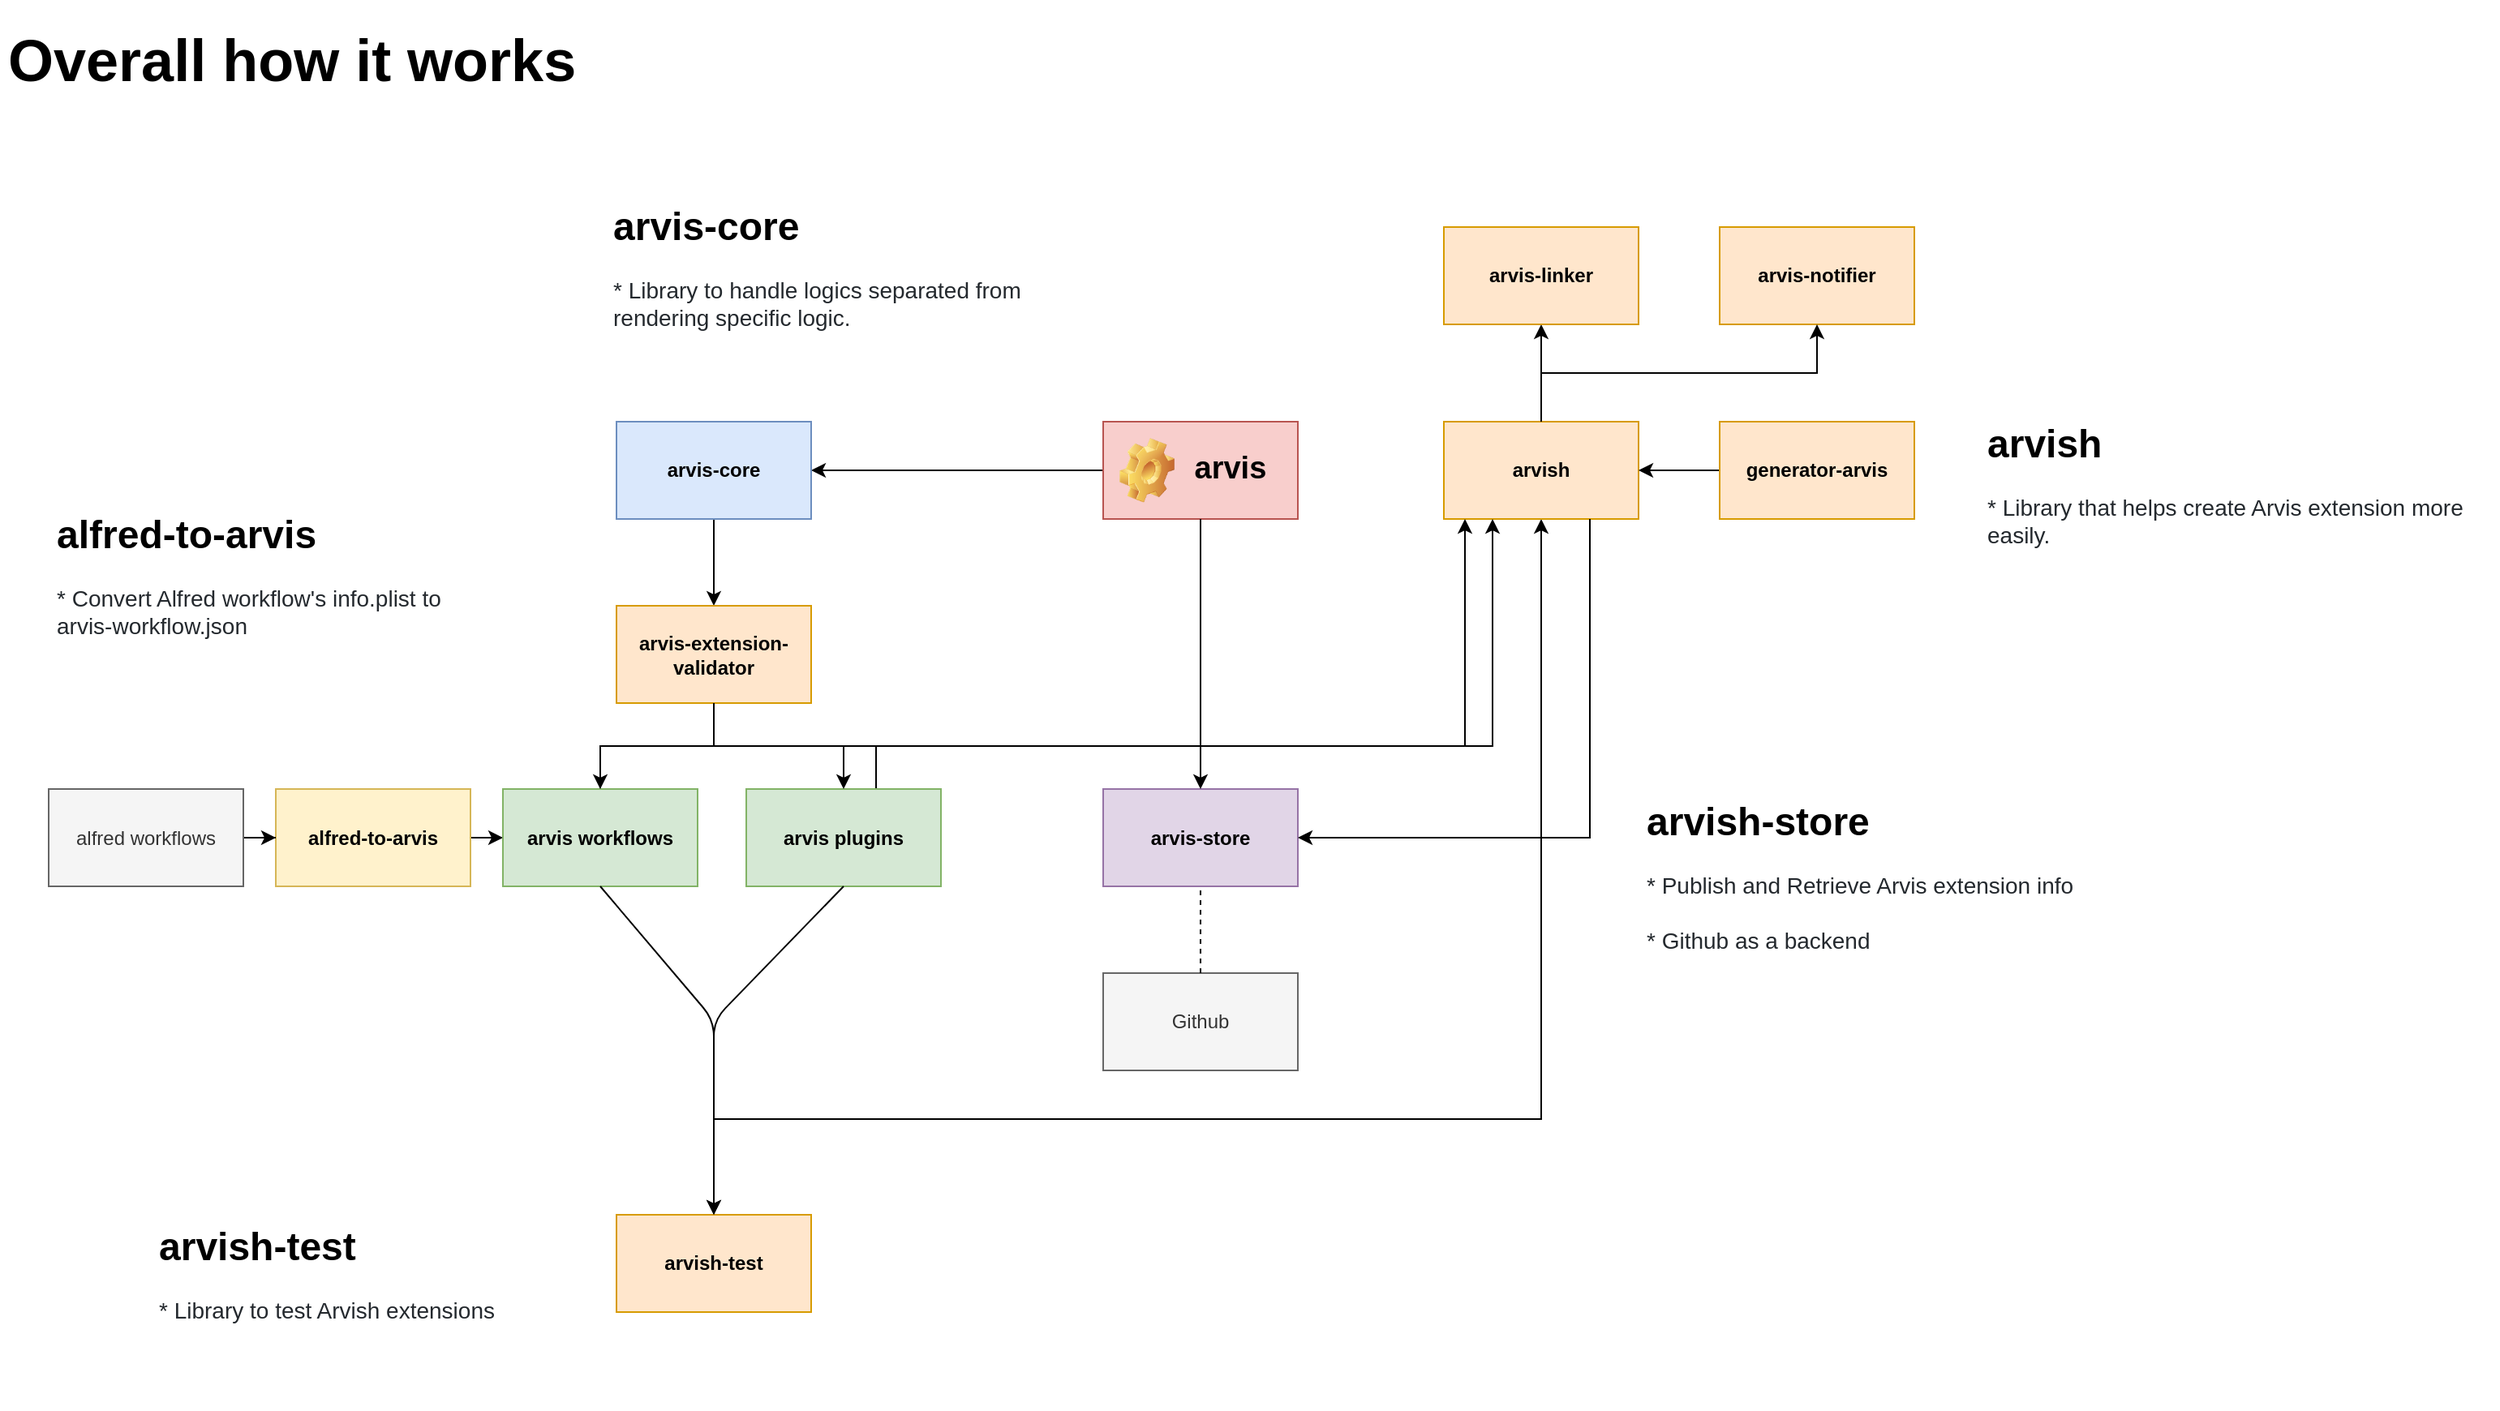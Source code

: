<mxfile version="11.1.4" type="device"><diagram id="9B8OJFxao0Woh5PfYXda" name="Page-1"><mxGraphModel dx="1804" dy="968" grid="1" gridSize="10" guides="1" tooltips="1" connect="1" arrows="1" fold="1" page="1" pageScale="1" pageWidth="827" pageHeight="1169" math="0" shadow="0"><root><mxCell id="0"/><mxCell id="1" parent="0"/><mxCell id="4LZJlsPE6VXjeujXuw6B-37" value="&lt;h1&gt;&lt;span style=&quot;font-size: 36px&quot;&gt;Overall how it works&lt;/span&gt;&lt;br&gt;&lt;/h1&gt;" style="text;html=1;strokeColor=none;fillColor=none;spacing=5;spacingTop=-20;whiteSpace=wrap;overflow=hidden;rounded=0;" parent="1" vertex="1"><mxGeometry x="40" y="140" width="540" height="80" as="geometry"/></mxCell><mxCell id="kFBnB3cKbkCWhob6Kx5_-19" value="" style="edgeStyle=orthogonalEdgeStyle;rounded=0;orthogonalLoop=1;jettySize=auto;html=1;fontStyle=1" parent="1" source="kFBnB3cKbkCWhob6Kx5_-1" target="kFBnB3cKbkCWhob6Kx5_-18" edge="1"><mxGeometry relative="1" as="geometry"/></mxCell><mxCell id="kFBnB3cKbkCWhob6Kx5_-1" value="&lt;p style=&quot;line-height: 130%&quot;&gt;&lt;font style=&quot;font-size: 19px&quot;&gt;&amp;nbsp; &amp;nbsp; &amp;nbsp; &amp;nbsp;arvis&lt;/font&gt;&lt;/p&gt;" style="rounded=0;whiteSpace=wrap;html=1;fillColor=#f8cecc;strokeColor=#b85450;fontStyle=1" parent="1" vertex="1"><mxGeometry x="720" y="390" width="120" height="60" as="geometry"/></mxCell><mxCell id="QCwSfLbeN8ddBS38MiGU-9" value="" style="edgeStyle=orthogonalEdgeStyle;rounded=0;orthogonalLoop=1;jettySize=auto;html=1;startArrow=none;startFill=0;endArrow=classic;endFill=1;fontStyle=1" edge="1" parent="1" source="kFBnB3cKbkCWhob6Kx5_-18" target="QCwSfLbeN8ddBS38MiGU-7"><mxGeometry relative="1" as="geometry"><mxPoint x="560" y="530" as="targetPoint"/></mxGeometry></mxCell><mxCell id="kFBnB3cKbkCWhob6Kx5_-18" value="arvis-core" style="rounded=0;whiteSpace=wrap;html=1;fillColor=#dae8fc;strokeColor=#6c8ebf;fontStyle=1" parent="1" vertex="1"><mxGeometry x="420" y="390" width="120" height="60" as="geometry"/></mxCell><mxCell id="kFBnB3cKbkCWhob6Kx5_-21" value="" style="edgeStyle=orthogonalEdgeStyle;rounded=0;orthogonalLoop=1;jettySize=auto;html=1;fontStyle=1" parent="1" source="kFBnB3cKbkCWhob6Kx5_-13" target="kFBnB3cKbkCWhob6Kx5_-20" edge="1"><mxGeometry relative="1" as="geometry"/></mxCell><mxCell id="kFBnB3cKbkCWhob6Kx5_-27" value="" style="edgeStyle=orthogonalEdgeStyle;rounded=0;orthogonalLoop=1;jettySize=auto;html=1;startArrow=classic;startFill=1;endArrow=none;endFill=0;fontStyle=1" parent="1" source="kFBnB3cKbkCWhob6Kx5_-13" target="kFBnB3cKbkCWhob6Kx5_-26" edge="1"><mxGeometry relative="1" as="geometry"><Array as="points"><mxPoint x="990" y="820"/><mxPoint x="480" y="820"/></Array></mxGeometry></mxCell><mxCell id="kFBnB3cKbkCWhob6Kx5_-13" value="arvish" style="rounded=0;whiteSpace=wrap;html=1;fillColor=#ffe6cc;strokeColor=#d79b00;fontStyle=1" parent="1" vertex="1"><mxGeometry x="930" y="390" width="120" height="60" as="geometry"/></mxCell><mxCell id="kFBnB3cKbkCWhob6Kx5_-20" value="arvis-linker" style="rounded=0;whiteSpace=wrap;html=1;fillColor=#ffe6cc;strokeColor=#d79b00;fontStyle=1" parent="1" vertex="1"><mxGeometry x="930" y="270" width="120" height="60" as="geometry"/></mxCell><mxCell id="kFBnB3cKbkCWhob6Kx5_-23" value="" style="edgeStyle=orthogonalEdgeStyle;rounded=0;orthogonalLoop=1;jettySize=auto;html=1;entryX=1;entryY=0.5;entryDx=0;entryDy=0;fontStyle=1" parent="1" source="kFBnB3cKbkCWhob6Kx5_-7" target="kFBnB3cKbkCWhob6Kx5_-13" edge="1"><mxGeometry relative="1" as="geometry"><mxPoint x="950" y="520" as="targetPoint"/></mxGeometry></mxCell><mxCell id="kFBnB3cKbkCWhob6Kx5_-7" value="generator-arvis" style="rounded=0;whiteSpace=wrap;html=1;fillColor=#ffe6cc;strokeColor=#d79b00;fontStyle=1" parent="1" vertex="1"><mxGeometry x="1100" y="390" width="120" height="60" as="geometry"/></mxCell><mxCell id="kFBnB3cKbkCWhob6Kx5_-24" value="arvis-notifier" style="rounded=0;whiteSpace=wrap;html=1;fillColor=#ffe6cc;strokeColor=#d79b00;fontStyle=1" parent="1" vertex="1"><mxGeometry x="1100" y="270" width="120" height="60" as="geometry"/></mxCell><mxCell id="kFBnB3cKbkCWhob6Kx5_-25" value="" style="edgeStyle=orthogonalEdgeStyle;rounded=0;orthogonalLoop=1;jettySize=auto;html=1;exitX=0.5;exitY=0;exitDx=0;exitDy=0;entryX=0.5;entryY=1;entryDx=0;entryDy=0;fontStyle=1" parent="1" source="kFBnB3cKbkCWhob6Kx5_-13" target="kFBnB3cKbkCWhob6Kx5_-24" edge="1"><mxGeometry relative="1" as="geometry"><mxPoint x="1000" y="400" as="sourcePoint"/><mxPoint x="1000" y="340" as="targetPoint"/></mxGeometry></mxCell><mxCell id="kFBnB3cKbkCWhob6Kx5_-26" value="arvish-test" style="rounded=0;whiteSpace=wrap;html=1;fillColor=#ffe6cc;strokeColor=#d79b00;fontStyle=1" parent="1" vertex="1"><mxGeometry x="420" y="879" width="120" height="60" as="geometry"/></mxCell><mxCell id="QCwSfLbeN8ddBS38MiGU-15" value="" style="edgeStyle=orthogonalEdgeStyle;rounded=0;orthogonalLoop=1;jettySize=auto;html=1;startArrow=none;startFill=0;endArrow=classic;endFill=1;fontStyle=1" edge="1" parent="1" source="kFBnB3cKbkCWhob6Kx5_-30" target="kFBnB3cKbkCWhob6Kx5_-35"><mxGeometry relative="1" as="geometry"/></mxCell><mxCell id="kFBnB3cKbkCWhob6Kx5_-30" value="alfred-to-arvis" style="rounded=0;whiteSpace=wrap;html=1;fillColor=#fff2cc;strokeColor=#d6b656;fontStyle=1" parent="1" vertex="1"><mxGeometry x="210" y="616.5" width="120" height="60" as="geometry"/></mxCell><mxCell id="kFBnB3cKbkCWhob6Kx5_-38" value="" style="edgeStyle=orthogonalEdgeStyle;rounded=0;orthogonalLoop=1;jettySize=auto;html=1;fontStyle=1" parent="1" source="kFBnB3cKbkCWhob6Kx5_-35" edge="1" target="kFBnB3cKbkCWhob6Kx5_-13"><mxGeometry relative="1" as="geometry"><mxPoint x="960" y="452.5" as="targetPoint"/><Array as="points"><mxPoint x="410" y="590"/><mxPoint x="960" y="590"/></Array></mxGeometry></mxCell><mxCell id="kFBnB3cKbkCWhob6Kx5_-35" value="arvis workflows" style="rounded=0;whiteSpace=wrap;html=1;fillColor=#d5e8d4;strokeColor=#82b366;fontStyle=1" parent="1" vertex="1"><mxGeometry x="350" y="616.5" width="120" height="60" as="geometry"/></mxCell><mxCell id="QCwSfLbeN8ddBS38MiGU-6" value="" style="edgeStyle=orthogonalEdgeStyle;rounded=0;orthogonalLoop=1;jettySize=auto;html=1;startArrow=none;startFill=0;endArrow=classic;endFill=1;fontStyle=1" edge="1" parent="1" source="kFBnB3cKbkCWhob6Kx5_-33" target="kFBnB3cKbkCWhob6Kx5_-30"><mxGeometry relative="1" as="geometry"/></mxCell><mxCell id="kFBnB3cKbkCWhob6Kx5_-33" value="alfred workflows" style="rounded=0;whiteSpace=wrap;html=1;fillColor=#f5f5f5;strokeColor=#666666;fontColor=#333333;fontStyle=0" parent="1" vertex="1"><mxGeometry x="70" y="616.5" width="120" height="60" as="geometry"/></mxCell><mxCell id="kFBnB3cKbkCWhob6Kx5_-43" value="" style="edgeStyle=orthogonalEdgeStyle;rounded=0;orthogonalLoop=1;jettySize=auto;html=1;fontStyle=1" parent="1" source="kFBnB3cKbkCWhob6Kx5_-41" target="kFBnB3cKbkCWhob6Kx5_-13" edge="1"><mxGeometry relative="1" as="geometry"><mxPoint x="700" y="520" as="targetPoint"/><Array as="points"><mxPoint x="580" y="590"/><mxPoint x="943" y="590"/></Array></mxGeometry></mxCell><mxCell id="kFBnB3cKbkCWhob6Kx5_-41" value="arvis plugins" style="rounded=0;whiteSpace=wrap;html=1;fillColor=#d5e8d4;strokeColor=#82b366;fontStyle=1" parent="1" vertex="1"><mxGeometry x="500" y="616.5" width="120" height="60" as="geometry"/></mxCell><mxCell id="kFBnB3cKbkCWhob6Kx5_-48" value="arvis-store" style="rounded=0;whiteSpace=wrap;html=1;fillColor=#e1d5e7;strokeColor=#9673a6;fontStyle=1" parent="1" vertex="1"><mxGeometry x="720" y="616.5" width="120" height="60" as="geometry"/></mxCell><mxCell id="kFBnB3cKbkCWhob6Kx5_-52" value="Github" style="rounded=0;whiteSpace=wrap;html=1;fillColor=#f5f5f5;strokeColor=#666666;fontColor=#333333;fontStyle=0" parent="1" vertex="1"><mxGeometry x="720" y="730" width="120" height="60" as="geometry"/></mxCell><mxCell id="kFBnB3cKbkCWhob6Kx5_-53" value="" style="endArrow=none;dashed=1;html=1;entryX=0.5;entryY=1;entryDx=0;entryDy=0;exitX=0.5;exitY=0;exitDx=0;exitDy=0;fontStyle=1" parent="1" source="kFBnB3cKbkCWhob6Kx5_-52" target="kFBnB3cKbkCWhob6Kx5_-48" edge="1"><mxGeometry width="50" height="50" relative="1" as="geometry"><mxPoint x="630" y="656.5" as="sourcePoint"/><mxPoint x="730" y="656.5" as="targetPoint"/></mxGeometry></mxCell><mxCell id="kFBnB3cKbkCWhob6Kx5_-68" value="" style="edgeStyle=orthogonalEdgeStyle;rounded=0;orthogonalLoop=1;jettySize=auto;html=1;exitX=0.5;exitY=1;exitDx=0;exitDy=0;fontStyle=1" parent="1" source="kFBnB3cKbkCWhob6Kx5_-1" target="kFBnB3cKbkCWhob6Kx5_-48" edge="1"><mxGeometry relative="1" as="geometry"><mxPoint x="730" y="430" as="sourcePoint"/><mxPoint x="630" y="430" as="targetPoint"/></mxGeometry></mxCell><mxCell id="QCwSfLbeN8ddBS38MiGU-1" value="" style="endArrow=classic;html=1;exitX=0.5;exitY=1;exitDx=0;exitDy=0;entryX=0.5;entryY=0;entryDx=0;entryDy=0;fontStyle=1" edge="1" parent="1" source="kFBnB3cKbkCWhob6Kx5_-35" target="kFBnB3cKbkCWhob6Kx5_-26"><mxGeometry width="50" height="50" relative="1" as="geometry"><mxPoint x="350" y="1009" as="sourcePoint"/><mxPoint x="400" y="959" as="targetPoint"/><Array as="points"><mxPoint x="480" y="759"/></Array></mxGeometry></mxCell><mxCell id="QCwSfLbeN8ddBS38MiGU-2" value="" style="endArrow=classic;html=1;exitX=0.5;exitY=1;exitDx=0;exitDy=0;entryX=0.5;entryY=0;entryDx=0;entryDy=0;fontStyle=1" edge="1" parent="1" source="kFBnB3cKbkCWhob6Kx5_-41" target="kFBnB3cKbkCWhob6Kx5_-26"><mxGeometry width="50" height="50" relative="1" as="geometry"><mxPoint x="420" y="686.5" as="sourcePoint"/><mxPoint x="490" y="889" as="targetPoint"/><Array as="points"><mxPoint x="480" y="759"/></Array></mxGeometry></mxCell><mxCell id="QCwSfLbeN8ddBS38MiGU-11" value="" style="edgeStyle=orthogonalEdgeStyle;rounded=0;orthogonalLoop=1;jettySize=auto;html=1;startArrow=none;startFill=0;endArrow=classic;endFill=1;entryX=0.5;entryY=0;entryDx=0;entryDy=0;fontStyle=1" edge="1" parent="1" source="QCwSfLbeN8ddBS38MiGU-7" target="kFBnB3cKbkCWhob6Kx5_-41"><mxGeometry relative="1" as="geometry"><mxPoint x="480" y="643.5" as="targetPoint"/></mxGeometry></mxCell><mxCell id="QCwSfLbeN8ddBS38MiGU-7" value="arvis-extension-validator" style="rounded=0;whiteSpace=wrap;html=1;fillColor=#ffe6cc;strokeColor=#d79b00;fontStyle=1" vertex="1" parent="1"><mxGeometry x="420" y="503.5" width="120" height="60" as="geometry"/></mxCell><mxCell id="QCwSfLbeN8ddBS38MiGU-12" value="" style="edgeStyle=orthogonalEdgeStyle;rounded=0;orthogonalLoop=1;jettySize=auto;html=1;startArrow=none;startFill=0;endArrow=classic;endFill=1;entryX=0.5;entryY=0;entryDx=0;entryDy=0;exitX=0.5;exitY=1;exitDx=0;exitDy=0;fontStyle=1" edge="1" parent="1" source="QCwSfLbeN8ddBS38MiGU-7" target="kFBnB3cKbkCWhob6Kx5_-35"><mxGeometry relative="1" as="geometry"><mxPoint x="490" y="573.5" as="sourcePoint"/><mxPoint x="570" y="627" as="targetPoint"/></mxGeometry></mxCell><mxCell id="QCwSfLbeN8ddBS38MiGU-16" value="" style="edgeStyle=orthogonalEdgeStyle;rounded=0;orthogonalLoop=1;jettySize=auto;html=1;startArrow=none;startFill=0;endArrow=classic;endFill=1;exitX=0.75;exitY=1;exitDx=0;exitDy=0;entryX=1;entryY=0.5;entryDx=0;entryDy=0;fontStyle=1" edge="1" parent="1" source="kFBnB3cKbkCWhob6Kx5_-13" target="kFBnB3cKbkCWhob6Kx5_-48"><mxGeometry relative="1" as="geometry"><mxPoint x="500" y="460" as="sourcePoint"/><mxPoint x="500" y="513.5" as="targetPoint"/></mxGeometry></mxCell><mxCell id="QCwSfLbeN8ddBS38MiGU-18" value="" style="shape=image;html=1;verticalLabelPosition=bottom;labelBackgroundColor=#ffffff;verticalAlign=top;imageAspect=1;aspect=fixed;image=img/clipart/Gear_128x128.png;fontStyle=1" vertex="1" parent="1"><mxGeometry x="730" y="400" width="34" height="40" as="geometry"/></mxCell><mxCell id="QCwSfLbeN8ddBS38MiGU-21" value="&lt;h1&gt;arvish-test&lt;/h1&gt;&lt;p&gt;&lt;span style=&quot;color: rgb(36 , 41 , 46) ; font-family: , &amp;#34;blinkmacsystemfont&amp;#34; , &amp;#34;segoe ui&amp;#34; , &amp;#34;helvetica&amp;#34; , &amp;#34;arial&amp;#34; , sans-serif , &amp;#34;apple color emoji&amp;#34; , &amp;#34;segoe ui emoji&amp;#34; ; background-color: rgb(255 , 255 , 255)&quot;&gt;&lt;font style=&quot;font-size: 14px&quot;&gt;* Library to test Arvish extensions&lt;/font&gt;&lt;/span&gt;&lt;br&gt;&lt;/p&gt;" style="text;html=1;strokeColor=none;fillColor=none;spacing=5;spacingTop=-20;whiteSpace=wrap;overflow=hidden;rounded=0;" vertex="1" parent="1"><mxGeometry x="133" y="879" width="240" height="120" as="geometry"/></mxCell><mxCell id="QCwSfLbeN8ddBS38MiGU-24" value="&lt;h1&gt;arvish-store&lt;/h1&gt;&lt;span style=&quot;color: rgb(36 , 41 , 46) ; background-color: rgb(255 , 255 , 255) ; font-size: 14px&quot;&gt;&lt;font style=&quot;font-size: 14px&quot;&gt;*&amp;nbsp;&lt;/font&gt;&lt;/span&gt;&lt;span style=&quot;color: rgb(36 , 41 , 46) ; background-color: rgb(255 , 255 , 255) ; font-size: 14px&quot;&gt;&lt;font style=&quot;font-size: 14px&quot;&gt;Publish and Retrieve Arvis extension info&lt;br&gt;&lt;br&gt;* Github as a backend&lt;/font&gt;&lt;br&gt;&lt;/span&gt;" style="text;html=1;strokeColor=none;fillColor=none;spacing=5;spacingTop=-20;whiteSpace=wrap;overflow=hidden;rounded=0;" vertex="1" parent="1"><mxGeometry x="1050" y="617" width="320" height="120" as="geometry"/></mxCell><mxCell id="QCwSfLbeN8ddBS38MiGU-25" value="&lt;h1&gt;arvish&lt;/h1&gt;&lt;span style=&quot;color: rgb(36 , 41 , 46) ; background-color: rgb(255 , 255 , 255) ; font-size: 14px&quot;&gt;&lt;font style=&quot;font-size: 14px&quot;&gt;* Library that helps create Arvis extension more easily.&lt;/font&gt;&lt;/span&gt;&lt;span style=&quot;color: rgb(36 , 41 , 46) ; background-color: rgb(255 , 255 , 255) ; font-size: 14px&quot;&gt;&lt;br&gt;&lt;/span&gt;" style="text;html=1;strokeColor=none;fillColor=none;spacing=5;spacingTop=-20;whiteSpace=wrap;overflow=hidden;rounded=0;" vertex="1" parent="1"><mxGeometry x="1260" y="383.5" width="320" height="120" as="geometry"/></mxCell><mxCell id="QCwSfLbeN8ddBS38MiGU-26" value="&lt;h1&gt;arvis-core&lt;/h1&gt;&lt;font style=&quot;font-size: 14px&quot;&gt;&lt;span style=&quot;color: rgb(36 , 41 , 46) ; background-color: rgb(255 , 255 , 255)&quot;&gt;&lt;font style=&quot;font-size: 14px&quot;&gt;*&amp;nbsp;&lt;/font&gt;&lt;/span&gt;&lt;span style=&quot;color: rgb(36 , 41 , 46) ; background-color: rgb(255 , 255 , 255)&quot;&gt;L&lt;/span&gt;&lt;span style=&quot;color: rgb(36 , 41 , 46) ; background-color: rgb(255 , 255 , 255)&quot;&gt;ibrary to handle logics separated from rendering specific logic.&lt;/span&gt;&lt;/font&gt;&lt;span style=&quot;color: rgb(36 , 41 , 46) ; background-color: rgb(255 , 255 , 255) ; font-size: 14px&quot;&gt;&lt;br&gt;&lt;/span&gt;" style="text;html=1;strokeColor=none;fillColor=none;spacing=5;spacingTop=-20;whiteSpace=wrap;overflow=hidden;rounded=0;" vertex="1" parent="1"><mxGeometry x="413" y="250" width="320" height="120" as="geometry"/></mxCell><mxCell id="QCwSfLbeN8ddBS38MiGU-27" value="&lt;h1&gt;alfred-to-arvis&lt;/h1&gt;&lt;span style=&quot;color: rgb(36 , 41 , 46) ; background-color: rgb(255 , 255 , 255) ; font-size: 14px&quot;&gt;&lt;font style=&quot;font-size: 14px&quot;&gt;* &lt;/font&gt;&lt;font style=&quot;font-size: 14px&quot;&gt;Convert Alfred workflow's info.plist to arvis-workflow.json&lt;/font&gt;&lt;/span&gt;&lt;span style=&quot;color: rgb(36 , 41 , 46) ; background-color: rgb(255 , 255 , 255) ; font-size: 14px&quot;&gt;&lt;br&gt;&lt;/span&gt;" style="text;html=1;strokeColor=none;fillColor=none;spacing=5;spacingTop=-20;whiteSpace=wrap;overflow=hidden;rounded=0;" vertex="1" parent="1"><mxGeometry x="70" y="440" width="270" height="120" as="geometry"/></mxCell></root></mxGraphModel></diagram></mxfile>